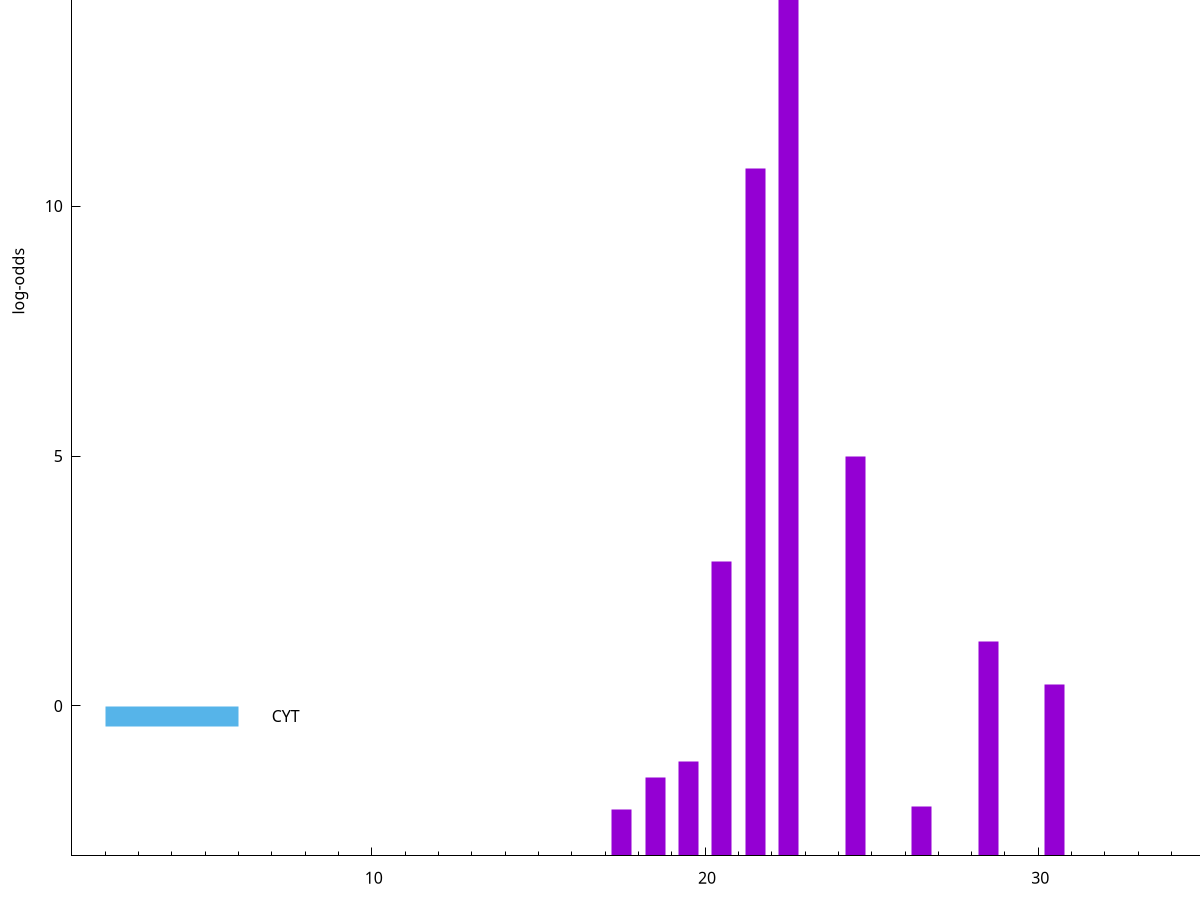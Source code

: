 set title "LipoP predictions for SRR3987115.gff"
set size 2., 1.4
set xrange [1:70] 
set mxtics 10
set yrange [-3:20]
set y2range [0:23]
set ylabel "log-odds"
set term postscript eps color solid "Helvetica" 30
set output "SRR3987115.gff11.eps"
set arrow from 2,18.6324 to 6,18.6324 nohead lt 1 lw 20
set label "SpI" at 7,18.6324
set arrow from 2,-0.200913 to 6,-0.200913 nohead lt 3 lw 20
set label "CYT" at 7,-0.200913
set arrow from 2,18.6324 to 6,18.6324 nohead lt 1 lw 20
set label "SpI" at 7,18.6324
# NOTE: The scores below are the log-odds scores with the threshold
# NOTE: subtracted (a hack to make gnuplot make the histogram all
# NOTE: look nice).
plot "-" axes x1y2 title "" with impulses lt 1 lw 20
22.500000 21.626100
21.500000 13.761100
24.500000 7.997210
20.500000 5.888140
28.500000 4.293870
30.500000 3.426773
19.500000 1.892640
18.500000 1.578410
26.500000 0.996980
17.500000 0.937510
e
exit
